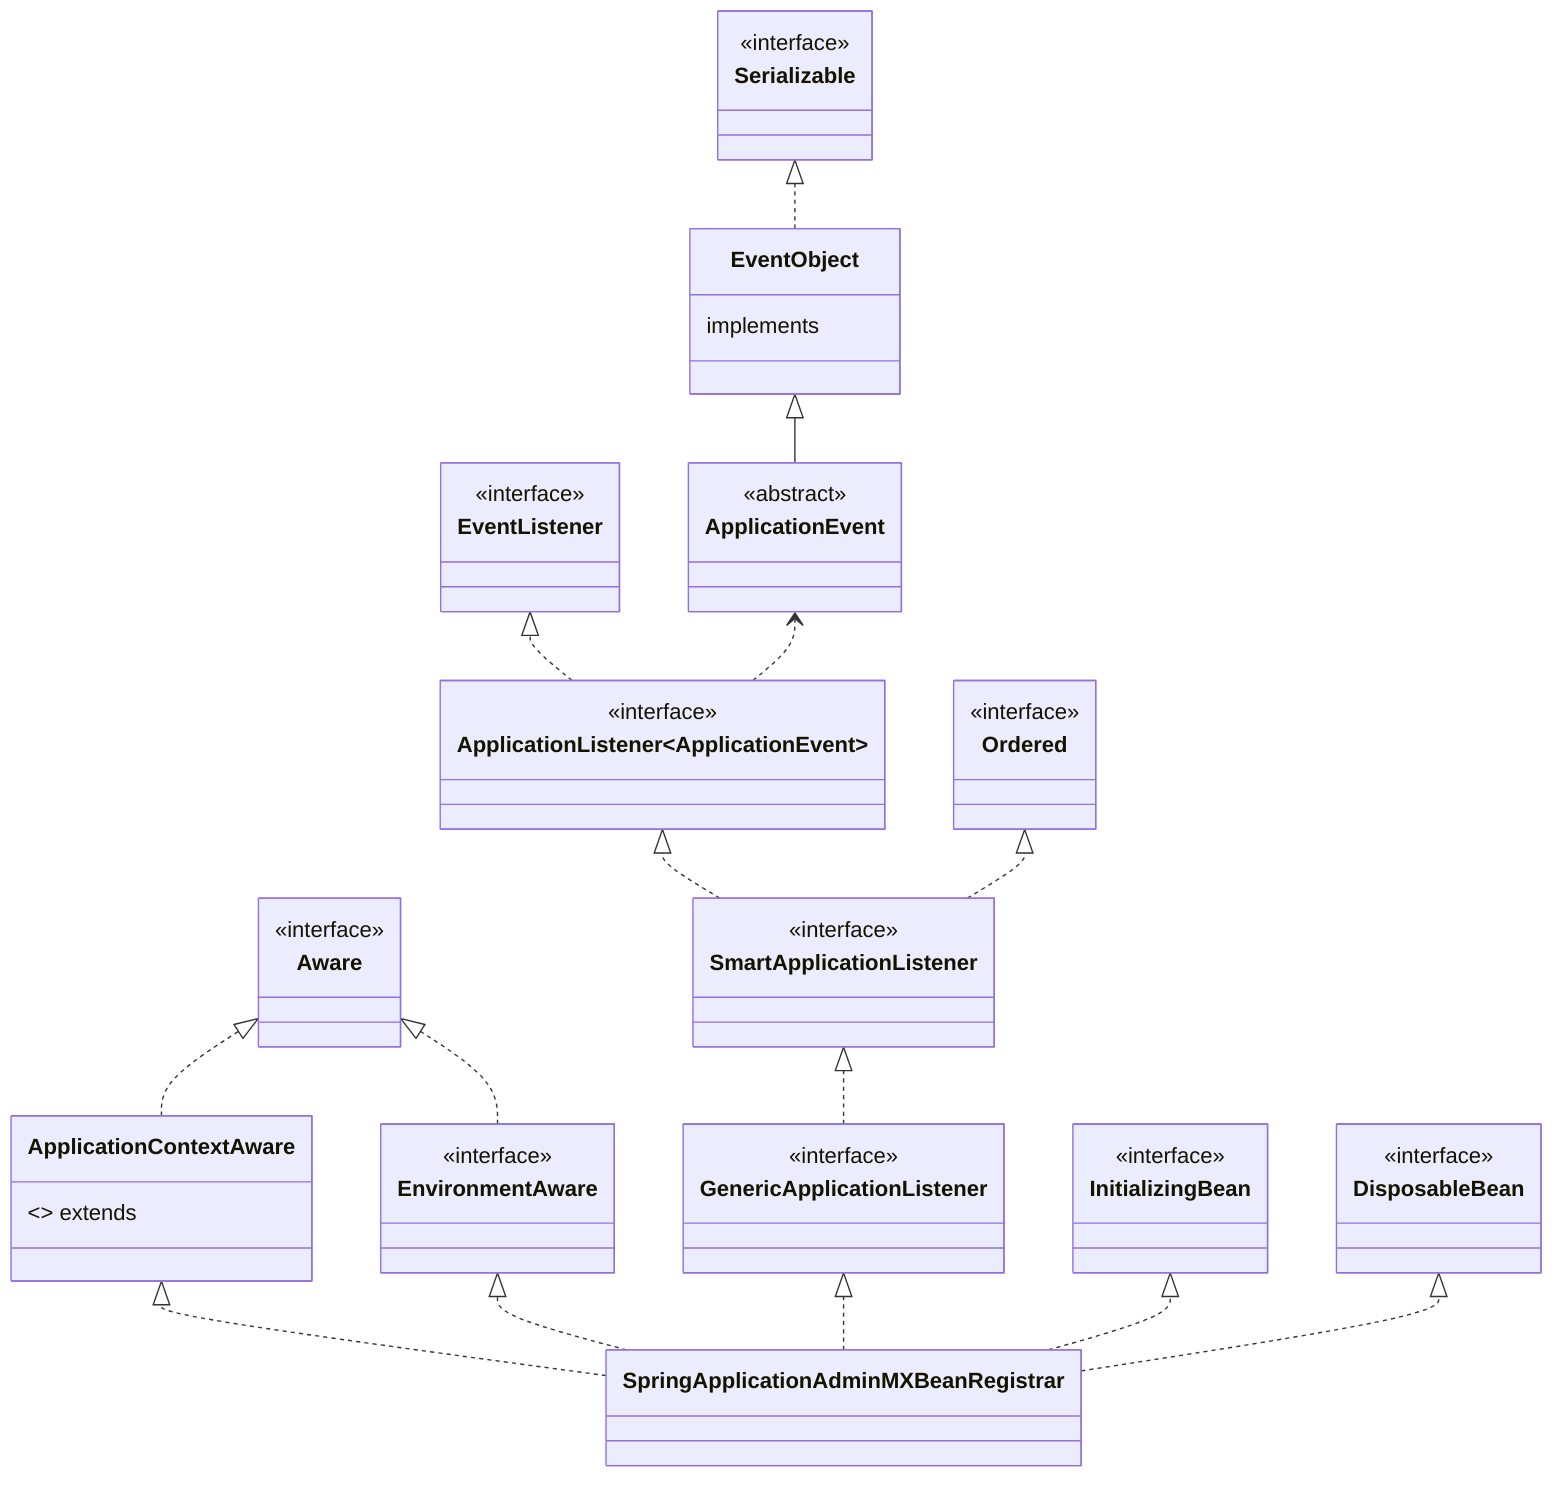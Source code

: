 classDiagram
    direction BT
    class SpringApplicationAdminMXBeanRegistrar {
    }
    SpringApplicationAdminMXBeanRegistrar ..|> ApplicationContextAware
    SpringApplicationAdminMXBeanRegistrar ..|> GenericApplicationListener
    SpringApplicationAdminMXBeanRegistrar ..|> EnvironmentAware 
    SpringApplicationAdminMXBeanRegistrar ..|> InitializingBean 
    SpringApplicationAdminMXBeanRegistrar ..|> DisposableBean

    class ApplicationContextAware {
        <<interface>> extends 
    }
    ApplicationContextAware ..|> Aware

    class Aware {
        <<interface>>
    }

    class GenericApplicationListener {
        <<interface>>
    }
    GenericApplicationListener ..|> SmartApplicationListener

    class SmartApplicationListener {
        <<interface>>
    }
    SmartApplicationListener ..|> ApplicationListenerTApplicationEvent
    SmartApplicationListener ..|> Ordered

    class ApplicationListenerTApplicationEvent["ApplicationListener&lt;ApplicationEvent&gt;"] {
        <<interface>> 
    }
    ApplicationListenerTApplicationEvent ..|> EventListener
    ApplicationListenerTApplicationEvent ..> ApplicationEvent

    class Ordered {
        <<interface>>
    }

    class ApplicationEvent {
        <<abstract>>
    }
    ApplicationEvent --|> EventObject

    class EnvironmentAware {
        <<interface>>
    }
    EnvironmentAware ..|> Aware

    class InitializingBean {
        <<interface>>
    }

    class DisposableBean {
        <<interface>>
    }

    class EventListener {
        <<interface>>
    }

    class EventObject {
        implements
    }
    EventObject ..|> Serializable

    class Serializable {
        <<interface>>
    }